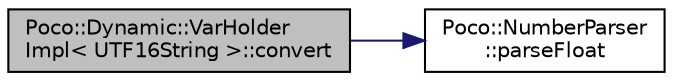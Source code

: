 digraph "Poco::Dynamic::VarHolderImpl&lt; UTF16String &gt;::convert"
{
 // LATEX_PDF_SIZE
  edge [fontname="Helvetica",fontsize="10",labelfontname="Helvetica",labelfontsize="10"];
  node [fontname="Helvetica",fontsize="10",shape=record];
  rankdir="LR";
  Node1 [label="Poco::Dynamic::VarHolder\lImpl\< UTF16String \>::convert",height=0.2,width=0.4,color="black", fillcolor="grey75", style="filled", fontcolor="black",tooltip=" "];
  Node1 -> Node2 [color="midnightblue",fontsize="10",style="solid",fontname="Helvetica"];
  Node2 [label="Poco::NumberParser\l::parseFloat",height=0.2,width=0.4,color="black", fillcolor="white", style="filled",URL="$classPoco_1_1NumberParser.html#a7c2ce3c800a28187200d4352085d27ff",tooltip=" "];
}
